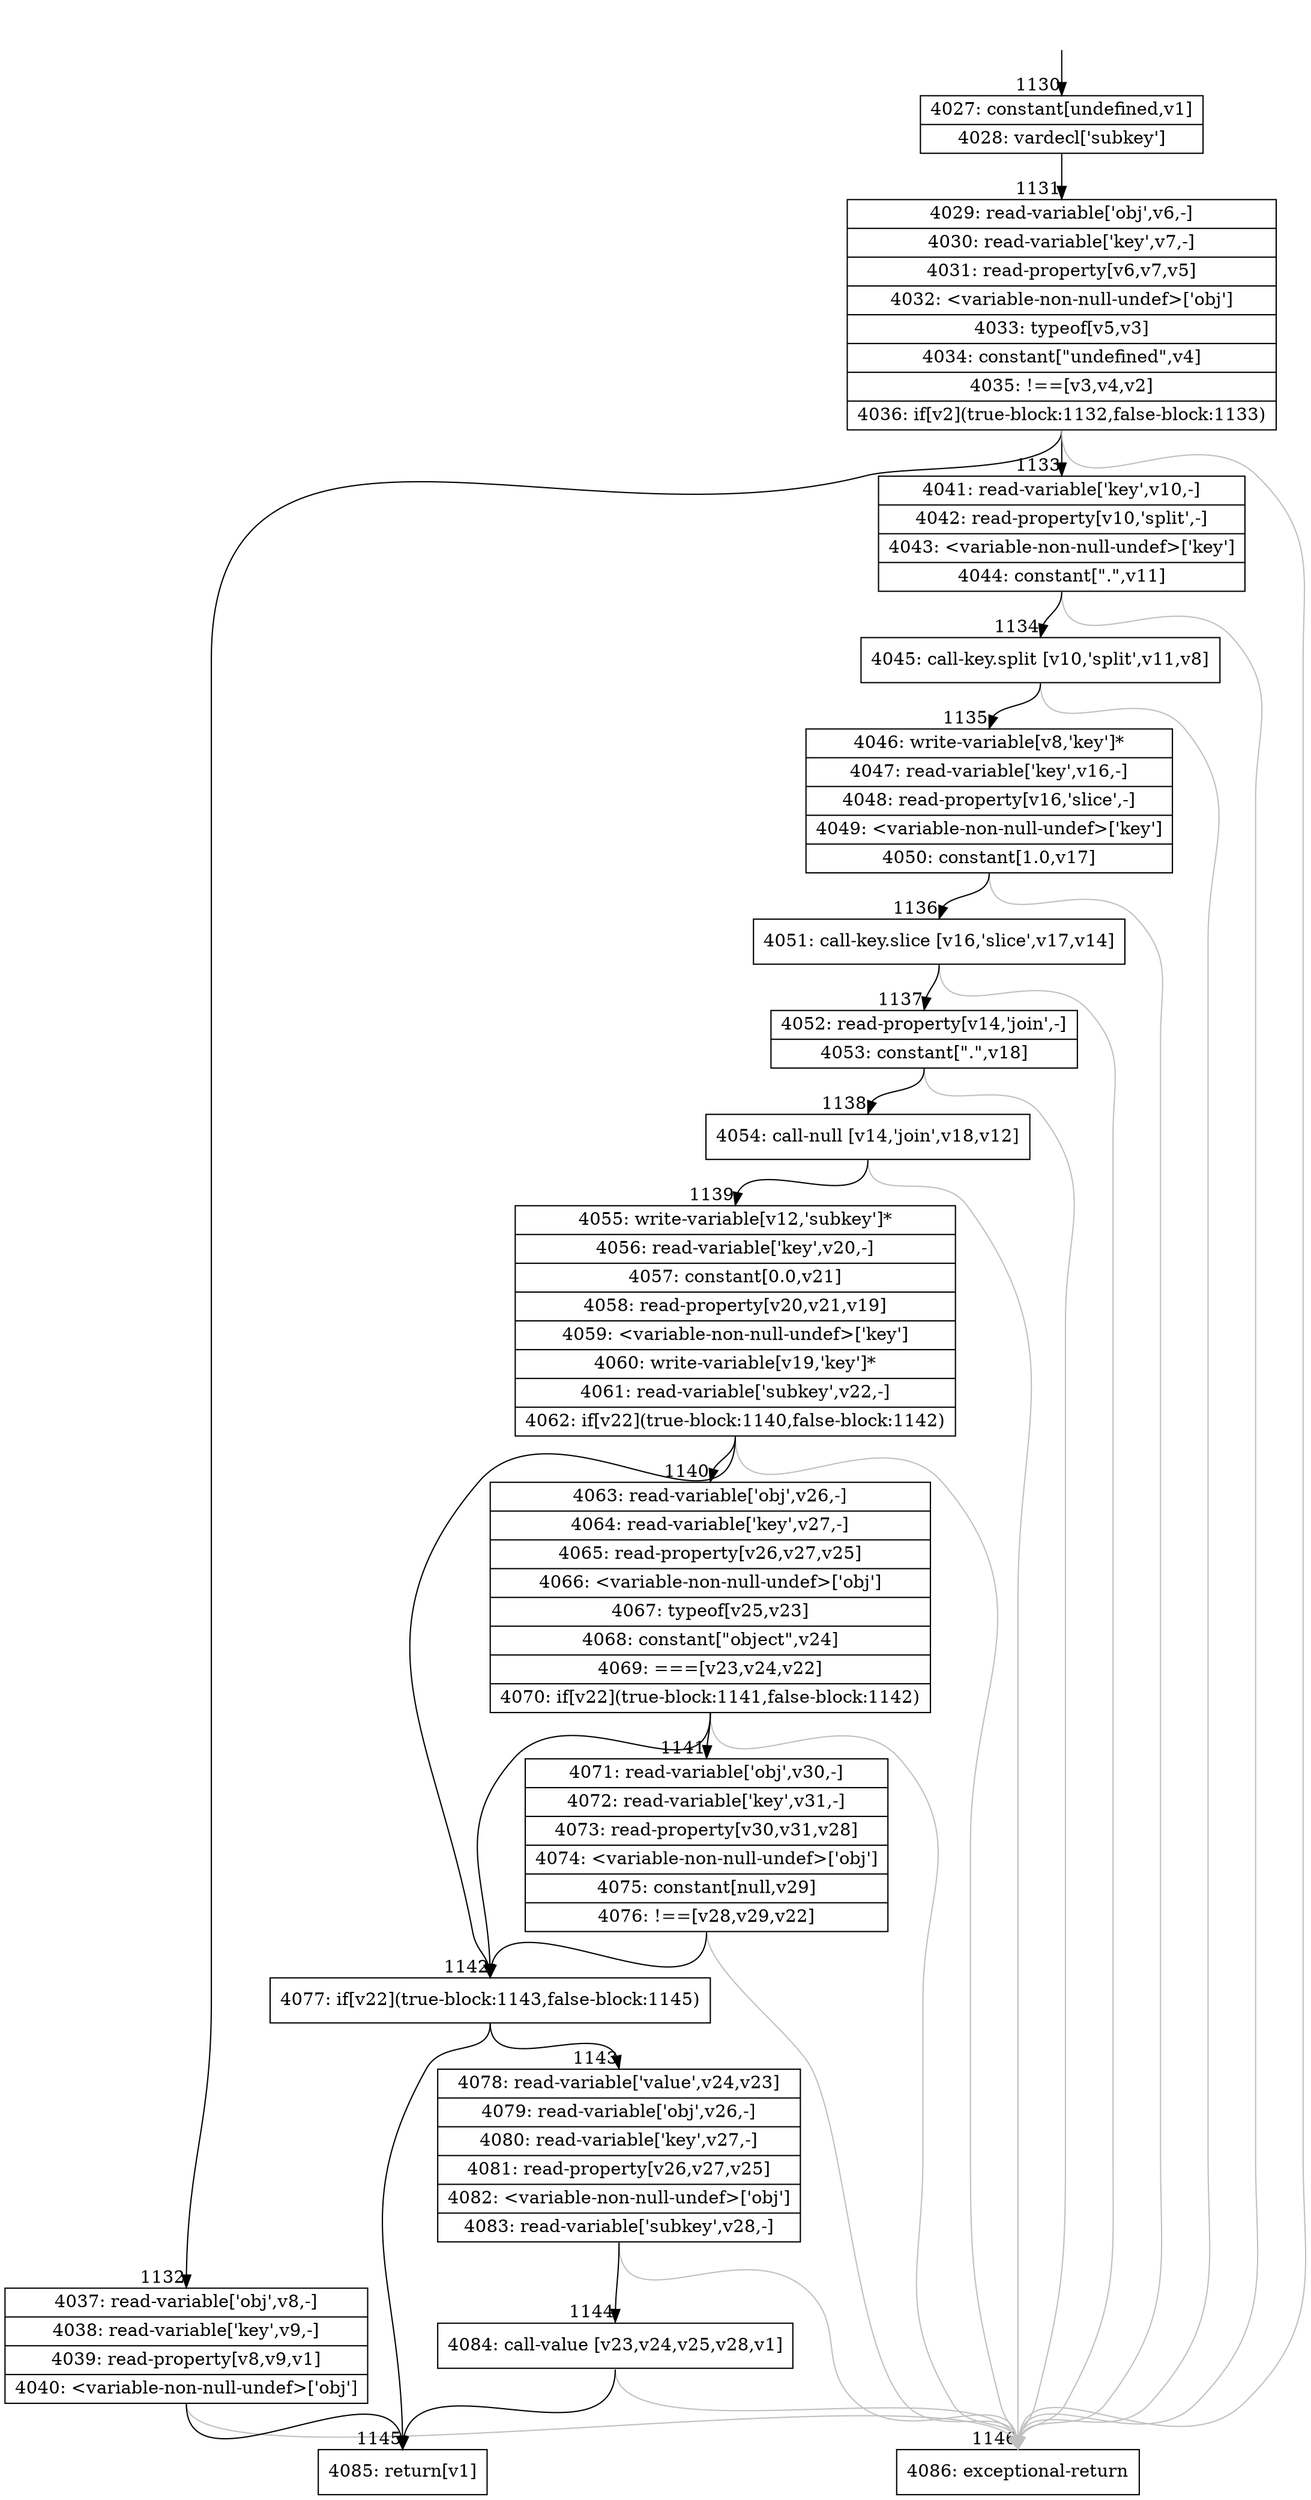 digraph {
rankdir="TD"
BB_entry58[shape=none,label=""];
BB_entry58 -> BB1130 [tailport=s, headport=n, headlabel="    1130"]
BB1130 [shape=record label="{4027: constant[undefined,v1]|4028: vardecl['subkey']}" ] 
BB1130 -> BB1131 [tailport=s, headport=n, headlabel="      1131"]
BB1131 [shape=record label="{4029: read-variable['obj',v6,-]|4030: read-variable['key',v7,-]|4031: read-property[v6,v7,v5]|4032: \<variable-non-null-undef\>['obj']|4033: typeof[v5,v3]|4034: constant[\"undefined\",v4]|4035: !==[v3,v4,v2]|4036: if[v2](true-block:1132,false-block:1133)}" ] 
BB1131 -> BB1132 [tailport=s, headport=n, headlabel="      1132"]
BB1131 -> BB1133 [tailport=s, headport=n, headlabel="      1133"]
BB1131 -> BB1146 [tailport=s, headport=n, color=gray, headlabel="      1146"]
BB1132 [shape=record label="{4037: read-variable['obj',v8,-]|4038: read-variable['key',v9,-]|4039: read-property[v8,v9,v1]|4040: \<variable-non-null-undef\>['obj']}" ] 
BB1132 -> BB1145 [tailport=s, headport=n, headlabel="      1145"]
BB1132 -> BB1146 [tailport=s, headport=n, color=gray]
BB1133 [shape=record label="{4041: read-variable['key',v10,-]|4042: read-property[v10,'split',-]|4043: \<variable-non-null-undef\>['key']|4044: constant[\".\",v11]}" ] 
BB1133 -> BB1134 [tailport=s, headport=n, headlabel="      1134"]
BB1133 -> BB1146 [tailport=s, headport=n, color=gray]
BB1134 [shape=record label="{4045: call-key.split [v10,'split',v11,v8]}" ] 
BB1134 -> BB1135 [tailport=s, headport=n, headlabel="      1135"]
BB1134 -> BB1146 [tailport=s, headport=n, color=gray]
BB1135 [shape=record label="{4046: write-variable[v8,'key']*|4047: read-variable['key',v16,-]|4048: read-property[v16,'slice',-]|4049: \<variable-non-null-undef\>['key']|4050: constant[1.0,v17]}" ] 
BB1135 -> BB1136 [tailport=s, headport=n, headlabel="      1136"]
BB1135 -> BB1146 [tailport=s, headport=n, color=gray]
BB1136 [shape=record label="{4051: call-key.slice [v16,'slice',v17,v14]}" ] 
BB1136 -> BB1137 [tailport=s, headport=n, headlabel="      1137"]
BB1136 -> BB1146 [tailport=s, headport=n, color=gray]
BB1137 [shape=record label="{4052: read-property[v14,'join',-]|4053: constant[\".\",v18]}" ] 
BB1137 -> BB1138 [tailport=s, headport=n, headlabel="      1138"]
BB1137 -> BB1146 [tailport=s, headport=n, color=gray]
BB1138 [shape=record label="{4054: call-null [v14,'join',v18,v12]}" ] 
BB1138 -> BB1139 [tailport=s, headport=n, headlabel="      1139"]
BB1138 -> BB1146 [tailport=s, headport=n, color=gray]
BB1139 [shape=record label="{4055: write-variable[v12,'subkey']*|4056: read-variable['key',v20,-]|4057: constant[0.0,v21]|4058: read-property[v20,v21,v19]|4059: \<variable-non-null-undef\>['key']|4060: write-variable[v19,'key']*|4061: read-variable['subkey',v22,-]|4062: if[v22](true-block:1140,false-block:1142)}" ] 
BB1139 -> BB1142 [tailport=s, headport=n, headlabel="      1142"]
BB1139 -> BB1140 [tailport=s, headport=n, headlabel="      1140"]
BB1139 -> BB1146 [tailport=s, headport=n, color=gray]
BB1140 [shape=record label="{4063: read-variable['obj',v26,-]|4064: read-variable['key',v27,-]|4065: read-property[v26,v27,v25]|4066: \<variable-non-null-undef\>['obj']|4067: typeof[v25,v23]|4068: constant[\"object\",v24]|4069: ===[v23,v24,v22]|4070: if[v22](true-block:1141,false-block:1142)}" ] 
BB1140 -> BB1142 [tailport=s, headport=n]
BB1140 -> BB1141 [tailport=s, headport=n, headlabel="      1141"]
BB1140 -> BB1146 [tailport=s, headport=n, color=gray]
BB1141 [shape=record label="{4071: read-variable['obj',v30,-]|4072: read-variable['key',v31,-]|4073: read-property[v30,v31,v28]|4074: \<variable-non-null-undef\>['obj']|4075: constant[null,v29]|4076: !==[v28,v29,v22]}" ] 
BB1141 -> BB1142 [tailport=s, headport=n]
BB1141 -> BB1146 [tailport=s, headport=n, color=gray]
BB1142 [shape=record label="{4077: if[v22](true-block:1143,false-block:1145)}" ] 
BB1142 -> BB1143 [tailport=s, headport=n, headlabel="      1143"]
BB1142 -> BB1145 [tailport=s, headport=n]
BB1143 [shape=record label="{4078: read-variable['value',v24,v23]|4079: read-variable['obj',v26,-]|4080: read-variable['key',v27,-]|4081: read-property[v26,v27,v25]|4082: \<variable-non-null-undef\>['obj']|4083: read-variable['subkey',v28,-]}" ] 
BB1143 -> BB1144 [tailport=s, headport=n, headlabel="      1144"]
BB1143 -> BB1146 [tailport=s, headport=n, color=gray]
BB1144 [shape=record label="{4084: call-value [v23,v24,v25,v28,v1]}" ] 
BB1144 -> BB1145 [tailport=s, headport=n]
BB1144 -> BB1146 [tailport=s, headport=n, color=gray]
BB1145 [shape=record label="{4085: return[v1]}" ] 
BB1146 [shape=record label="{4086: exceptional-return}" ] 
//#$~ 1845
}
